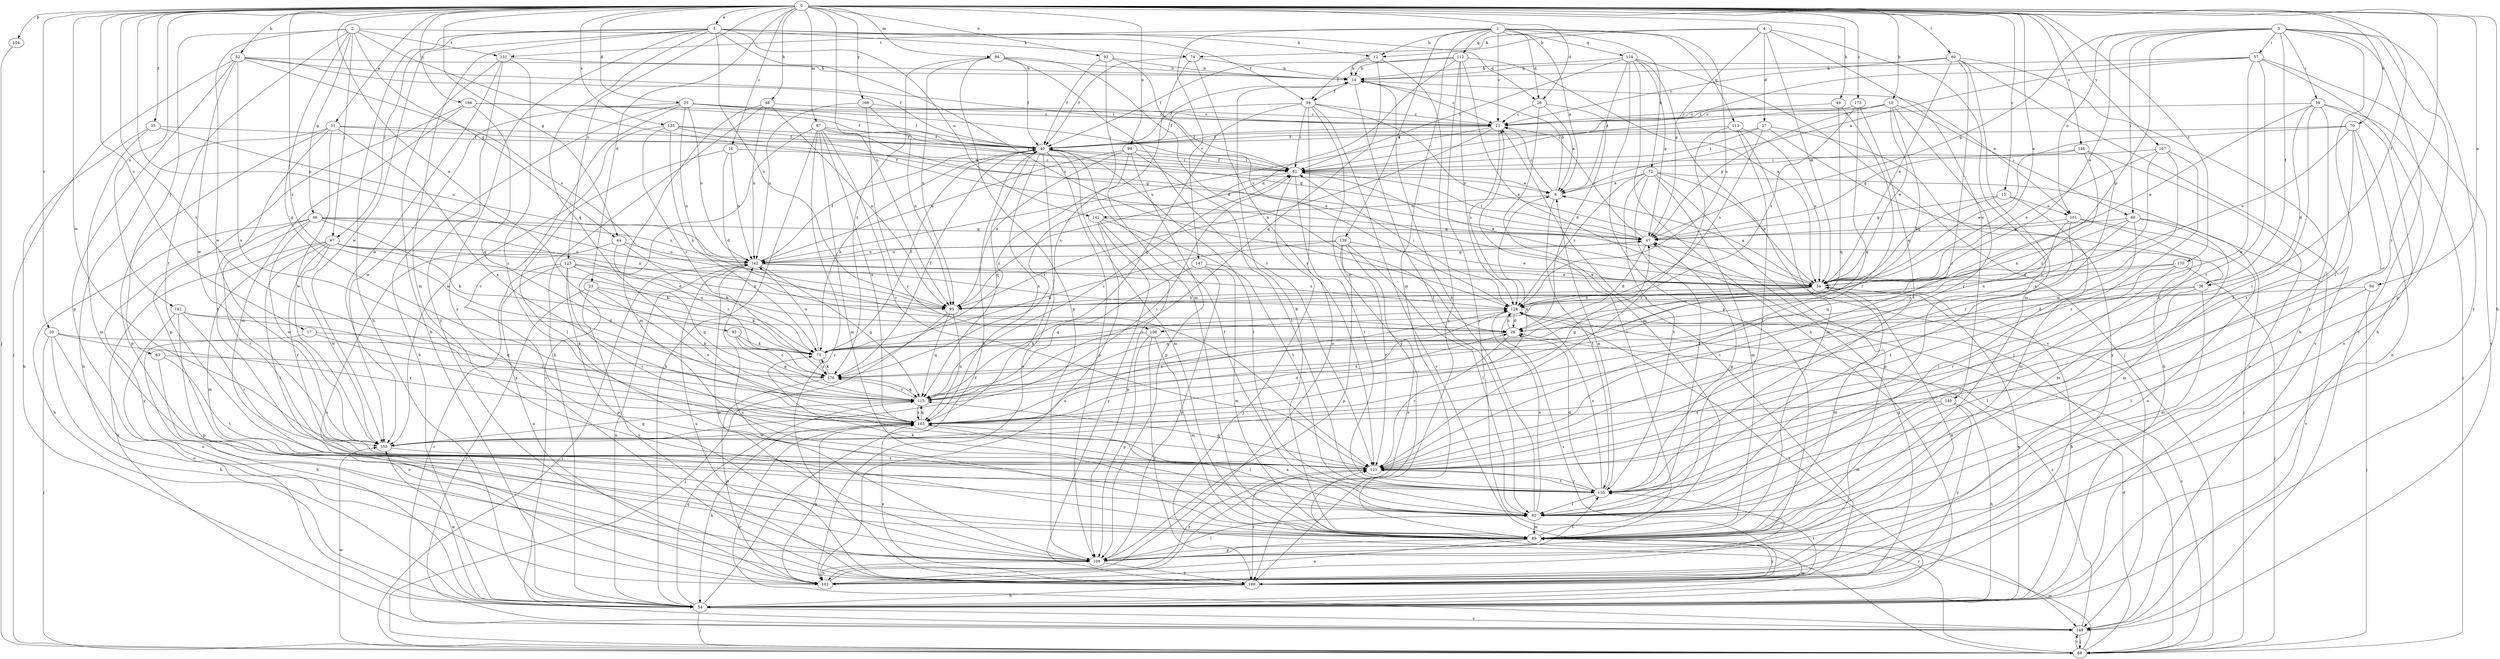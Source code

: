 strict digraph  {
0;
1;
2;
3;
4;
5;
6;
10;
12;
14;
15;
16;
17;
20;
21;
23;
25;
26;
27;
28;
31;
34;
35;
36;
39;
40;
44;
46;
47;
48;
49;
52;
54;
57;
59;
60;
61;
63;
67;
68;
70;
72;
74;
75;
80;
82;
84;
87;
89;
92;
93;
94;
95;
99;
101;
102;
104;
106;
109;
112;
113;
114;
115;
121;
123;
125;
128;
131;
135;
138;
140;
141;
142;
146;
147;
149;
155;
161;
163;
166;
167;
168;
169;
170;
173;
176;
0 -> 5  [label=a];
0 -> 10  [label=b];
0 -> 15  [label=c];
0 -> 16  [label=c];
0 -> 17  [label=c];
0 -> 20  [label=c];
0 -> 23  [label=d];
0 -> 25  [label=d];
0 -> 26  [label=d];
0 -> 31  [label=e];
0 -> 34  [label=e];
0 -> 35  [label=f];
0 -> 36  [label=f];
0 -> 44  [label=g];
0 -> 48  [label=h];
0 -> 49  [label=h];
0 -> 52  [label=h];
0 -> 54  [label=h];
0 -> 70  [label=k];
0 -> 80  [label=l];
0 -> 84  [label=m];
0 -> 87  [label=m];
0 -> 92  [label=n];
0 -> 93  [label=n];
0 -> 94  [label=n];
0 -> 95  [label=n];
0 -> 99  [label=o];
0 -> 104  [label=p];
0 -> 106  [label=p];
0 -> 121  [label=r];
0 -> 123  [label=s];
0 -> 125  [label=s];
0 -> 146  [label=v];
0 -> 155  [label=w];
0 -> 161  [label=x];
0 -> 163  [label=x];
0 -> 166  [label=y];
0 -> 167  [label=y];
0 -> 168  [label=y];
0 -> 170  [label=z];
0 -> 173  [label=z];
0 -> 176  [label=z];
1 -> 6  [label=a];
1 -> 12  [label=b];
1 -> 21  [label=c];
1 -> 26  [label=d];
1 -> 72  [label=k];
1 -> 89  [label=m];
1 -> 112  [label=q];
1 -> 113  [label=q];
1 -> 114  [label=q];
1 -> 128  [label=s];
1 -> 131  [label=t];
1 -> 138  [label=u];
1 -> 147  [label=v];
2 -> 26  [label=d];
2 -> 36  [label=f];
2 -> 44  [label=g];
2 -> 46  [label=g];
2 -> 63  [label=j];
2 -> 67  [label=j];
2 -> 115  [label=q];
2 -> 131  [label=t];
2 -> 135  [label=t];
2 -> 155  [label=w];
3 -> 34  [label=e];
3 -> 36  [label=f];
3 -> 47  [label=g];
3 -> 57  [label=i];
3 -> 59  [label=i];
3 -> 60  [label=i];
3 -> 82  [label=l];
3 -> 101  [label=o];
3 -> 106  [label=p];
3 -> 109  [label=p];
3 -> 149  [label=v];
3 -> 169  [label=y];
4 -> 12  [label=b];
4 -> 27  [label=d];
4 -> 34  [label=e];
4 -> 47  [label=g];
4 -> 74  [label=k];
4 -> 82  [label=l];
4 -> 140  [label=u];
5 -> 12  [label=b];
5 -> 39  [label=f];
5 -> 54  [label=h];
5 -> 67  [label=j];
5 -> 74  [label=k];
5 -> 89  [label=m];
5 -> 95  [label=n];
5 -> 115  [label=q];
5 -> 128  [label=s];
5 -> 141  [label=u];
5 -> 155  [label=w];
5 -> 169  [label=y];
6 -> 14  [label=b];
6 -> 21  [label=c];
6 -> 135  [label=t];
6 -> 141  [label=u];
10 -> 21  [label=c];
10 -> 34  [label=e];
10 -> 47  [label=g];
10 -> 60  [label=i];
10 -> 61  [label=i];
10 -> 75  [label=k];
10 -> 121  [label=r];
12 -> 14  [label=b];
12 -> 39  [label=f];
12 -> 115  [label=q];
12 -> 169  [label=y];
14 -> 21  [label=c];
14 -> 39  [label=f];
14 -> 40  [label=f];
14 -> 82  [label=l];
14 -> 101  [label=o];
15 -> 34  [label=e];
15 -> 47  [label=g];
15 -> 89  [label=m];
15 -> 101  [label=o];
16 -> 28  [label=d];
16 -> 61  [label=i];
16 -> 82  [label=l];
16 -> 142  [label=u];
17 -> 54  [label=h];
17 -> 75  [label=k];
17 -> 163  [label=x];
20 -> 54  [label=h];
20 -> 68  [label=j];
20 -> 75  [label=k];
20 -> 102  [label=o];
20 -> 163  [label=x];
21 -> 40  [label=f];
21 -> 95  [label=n];
21 -> 128  [label=s];
21 -> 142  [label=u];
23 -> 75  [label=k];
23 -> 95  [label=n];
23 -> 149  [label=v];
23 -> 163  [label=x];
23 -> 169  [label=y];
25 -> 21  [label=c];
25 -> 40  [label=f];
25 -> 54  [label=h];
25 -> 61  [label=i];
25 -> 95  [label=n];
25 -> 121  [label=r];
25 -> 142  [label=u];
25 -> 155  [label=w];
26 -> 6  [label=a];
26 -> 21  [label=c];
26 -> 28  [label=d];
26 -> 89  [label=m];
27 -> 40  [label=f];
27 -> 54  [label=h];
27 -> 61  [label=i];
27 -> 128  [label=s];
27 -> 169  [label=y];
28 -> 75  [label=k];
28 -> 121  [label=r];
28 -> 128  [label=s];
31 -> 6  [label=a];
31 -> 40  [label=f];
31 -> 54  [label=h];
31 -> 109  [label=p];
31 -> 135  [label=t];
31 -> 155  [label=w];
31 -> 163  [label=x];
34 -> 6  [label=a];
34 -> 54  [label=h];
34 -> 89  [label=m];
34 -> 95  [label=n];
34 -> 115  [label=q];
34 -> 128  [label=s];
35 -> 40  [label=f];
35 -> 54  [label=h];
35 -> 89  [label=m];
35 -> 142  [label=u];
36 -> 28  [label=d];
36 -> 82  [label=l];
36 -> 89  [label=m];
36 -> 95  [label=n];
39 -> 21  [label=c];
39 -> 34  [label=e];
39 -> 40  [label=f];
39 -> 61  [label=i];
39 -> 102  [label=o];
39 -> 115  [label=q];
39 -> 149  [label=v];
39 -> 169  [label=y];
40 -> 61  [label=i];
40 -> 75  [label=k];
40 -> 82  [label=l];
40 -> 89  [label=m];
40 -> 102  [label=o];
40 -> 109  [label=p];
40 -> 115  [label=q];
40 -> 163  [label=x];
44 -> 75  [label=k];
44 -> 102  [label=o];
44 -> 142  [label=u];
44 -> 176  [label=z];
46 -> 47  [label=g];
46 -> 54  [label=h];
46 -> 75  [label=k];
46 -> 95  [label=n];
46 -> 121  [label=r];
46 -> 142  [label=u];
46 -> 155  [label=w];
46 -> 169  [label=y];
47 -> 21  [label=c];
47 -> 28  [label=d];
47 -> 61  [label=i];
47 -> 142  [label=u];
48 -> 21  [label=c];
48 -> 54  [label=h];
48 -> 89  [label=m];
48 -> 95  [label=n];
48 -> 142  [label=u];
49 -> 21  [label=c];
49 -> 115  [label=q];
49 -> 121  [label=r];
52 -> 14  [label=b];
52 -> 40  [label=f];
52 -> 61  [label=i];
52 -> 68  [label=j];
52 -> 109  [label=p];
52 -> 128  [label=s];
52 -> 155  [label=w];
52 -> 163  [label=x];
54 -> 34  [label=e];
54 -> 40  [label=f];
54 -> 68  [label=j];
54 -> 89  [label=m];
54 -> 115  [label=q];
54 -> 128  [label=s];
54 -> 142  [label=u];
54 -> 149  [label=v];
54 -> 155  [label=w];
57 -> 6  [label=a];
57 -> 14  [label=b];
57 -> 54  [label=h];
57 -> 61  [label=i];
57 -> 135  [label=t];
57 -> 149  [label=v];
57 -> 155  [label=w];
59 -> 21  [label=c];
59 -> 28  [label=d];
59 -> 34  [label=e];
59 -> 68  [label=j];
59 -> 102  [label=o];
59 -> 121  [label=r];
59 -> 135  [label=t];
60 -> 47  [label=g];
60 -> 82  [label=l];
60 -> 89  [label=m];
60 -> 95  [label=n];
60 -> 149  [label=v];
60 -> 176  [label=z];
61 -> 6  [label=a];
61 -> 34  [label=e];
61 -> 40  [label=f];
61 -> 68  [label=j];
61 -> 135  [label=t];
61 -> 176  [label=z];
63 -> 102  [label=o];
63 -> 135  [label=t];
63 -> 176  [label=z];
67 -> 28  [label=d];
67 -> 75  [label=k];
67 -> 82  [label=l];
67 -> 89  [label=m];
67 -> 121  [label=r];
67 -> 142  [label=u];
67 -> 149  [label=v];
67 -> 155  [label=w];
68 -> 28  [label=d];
68 -> 89  [label=m];
68 -> 121  [label=r];
68 -> 128  [label=s];
68 -> 149  [label=v];
68 -> 155  [label=w];
70 -> 34  [label=e];
70 -> 40  [label=f];
70 -> 47  [label=g];
70 -> 102  [label=o];
70 -> 121  [label=r];
70 -> 135  [label=t];
72 -> 6  [label=a];
72 -> 34  [label=e];
72 -> 68  [label=j];
72 -> 82  [label=l];
72 -> 89  [label=m];
72 -> 109  [label=p];
72 -> 128  [label=s];
72 -> 135  [label=t];
74 -> 14  [label=b];
74 -> 40  [label=f];
74 -> 89  [label=m];
74 -> 121  [label=r];
75 -> 40  [label=f];
75 -> 128  [label=s];
75 -> 142  [label=u];
75 -> 176  [label=z];
80 -> 14  [label=b];
80 -> 21  [label=c];
80 -> 34  [label=e];
80 -> 54  [label=h];
80 -> 89  [label=m];
80 -> 121  [label=r];
80 -> 149  [label=v];
82 -> 14  [label=b];
82 -> 40  [label=f];
82 -> 75  [label=k];
82 -> 89  [label=m];
82 -> 128  [label=s];
82 -> 163  [label=x];
84 -> 14  [label=b];
84 -> 28  [label=d];
84 -> 40  [label=f];
84 -> 95  [label=n];
84 -> 109  [label=p];
84 -> 121  [label=r];
84 -> 176  [label=z];
87 -> 34  [label=e];
87 -> 40  [label=f];
87 -> 47  [label=g];
87 -> 54  [label=h];
87 -> 89  [label=m];
87 -> 121  [label=r];
87 -> 149  [label=v];
87 -> 163  [label=x];
87 -> 169  [label=y];
89 -> 14  [label=b];
89 -> 21  [label=c];
89 -> 102  [label=o];
89 -> 109  [label=p];
89 -> 169  [label=y];
92 -> 14  [label=b];
92 -> 40  [label=f];
92 -> 128  [label=s];
92 -> 163  [label=x];
93 -> 75  [label=k];
93 -> 115  [label=q];
93 -> 176  [label=z];
94 -> 68  [label=j];
94 -> 82  [label=l];
94 -> 128  [label=s];
95 -> 68  [label=j];
95 -> 115  [label=q];
95 -> 163  [label=x];
99 -> 61  [label=i];
99 -> 95  [label=n];
99 -> 109  [label=p];
99 -> 135  [label=t];
99 -> 142  [label=u];
99 -> 176  [label=z];
101 -> 47  [label=g];
101 -> 89  [label=m];
101 -> 102  [label=o];
101 -> 115  [label=q];
101 -> 135  [label=t];
102 -> 34  [label=e];
102 -> 121  [label=r];
102 -> 128  [label=s];
102 -> 163  [label=x];
104 -> 68  [label=j];
106 -> 75  [label=k];
106 -> 89  [label=m];
106 -> 109  [label=p];
106 -> 169  [label=y];
109 -> 82  [label=l];
109 -> 102  [label=o];
109 -> 135  [label=t];
109 -> 142  [label=u];
109 -> 169  [label=y];
112 -> 14  [label=b];
112 -> 34  [label=e];
112 -> 40  [label=f];
112 -> 68  [label=j];
112 -> 95  [label=n];
112 -> 128  [label=s];
112 -> 169  [label=y];
113 -> 34  [label=e];
113 -> 40  [label=f];
113 -> 82  [label=l];
113 -> 89  [label=m];
113 -> 121  [label=r];
114 -> 6  [label=a];
114 -> 14  [label=b];
114 -> 47  [label=g];
114 -> 54  [label=h];
114 -> 61  [label=i];
114 -> 68  [label=j];
114 -> 109  [label=p];
114 -> 149  [label=v];
115 -> 61  [label=i];
115 -> 163  [label=x];
115 -> 176  [label=z];
121 -> 115  [label=q];
121 -> 135  [label=t];
123 -> 34  [label=e];
123 -> 95  [label=n];
123 -> 102  [label=o];
123 -> 109  [label=p];
123 -> 115  [label=q];
123 -> 121  [label=r];
123 -> 149  [label=v];
125 -> 40  [label=f];
125 -> 47  [label=g];
125 -> 61  [label=i];
125 -> 75  [label=k];
125 -> 155  [label=w];
125 -> 176  [label=z];
128 -> 28  [label=d];
128 -> 61  [label=i];
128 -> 163  [label=x];
131 -> 14  [label=b];
131 -> 54  [label=h];
131 -> 121  [label=r];
131 -> 155  [label=w];
131 -> 169  [label=y];
135 -> 6  [label=a];
135 -> 28  [label=d];
135 -> 47  [label=g];
135 -> 82  [label=l];
135 -> 121  [label=r];
135 -> 128  [label=s];
138 -> 34  [label=e];
138 -> 75  [label=k];
138 -> 82  [label=l];
138 -> 102  [label=o];
138 -> 109  [label=p];
138 -> 121  [label=r];
138 -> 142  [label=u];
140 -> 54  [label=h];
140 -> 89  [label=m];
140 -> 163  [label=x];
140 -> 169  [label=y];
141 -> 47  [label=g];
141 -> 102  [label=o];
141 -> 109  [label=p];
141 -> 135  [label=t];
141 -> 169  [label=y];
142 -> 34  [label=e];
142 -> 40  [label=f];
142 -> 47  [label=g];
142 -> 68  [label=j];
142 -> 109  [label=p];
142 -> 115  [label=q];
142 -> 128  [label=s];
146 -> 34  [label=e];
146 -> 61  [label=i];
146 -> 102  [label=o];
146 -> 121  [label=r];
146 -> 176  [label=z];
147 -> 34  [label=e];
147 -> 89  [label=m];
147 -> 109  [label=p];
147 -> 115  [label=q];
149 -> 68  [label=j];
149 -> 128  [label=s];
155 -> 61  [label=i];
155 -> 115  [label=q];
155 -> 121  [label=r];
161 -> 28  [label=d];
161 -> 102  [label=o];
161 -> 109  [label=p];
161 -> 115  [label=q];
161 -> 121  [label=r];
163 -> 6  [label=a];
163 -> 28  [label=d];
163 -> 47  [label=g];
163 -> 54  [label=h];
163 -> 82  [label=l];
163 -> 115  [label=q];
163 -> 128  [label=s];
163 -> 149  [label=v];
163 -> 155  [label=w];
166 -> 21  [label=c];
166 -> 40  [label=f];
166 -> 89  [label=m];
166 -> 109  [label=p];
166 -> 115  [label=q];
167 -> 34  [label=e];
167 -> 61  [label=i];
167 -> 121  [label=r];
167 -> 155  [label=w];
167 -> 163  [label=x];
168 -> 21  [label=c];
168 -> 95  [label=n];
168 -> 121  [label=r];
168 -> 142  [label=u];
169 -> 21  [label=c];
169 -> 47  [label=g];
169 -> 54  [label=h];
169 -> 121  [label=r];
169 -> 135  [label=t];
169 -> 142  [label=u];
169 -> 163  [label=x];
170 -> 34  [label=e];
170 -> 68  [label=j];
170 -> 82  [label=l];
170 -> 95  [label=n];
170 -> 121  [label=r];
173 -> 21  [label=c];
173 -> 115  [label=q];
173 -> 128  [label=s];
173 -> 135  [label=t];
176 -> 40  [label=f];
176 -> 75  [label=k];
176 -> 102  [label=o];
176 -> 115  [label=q];
}
